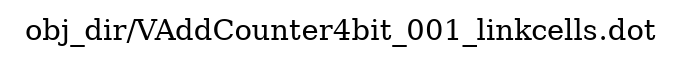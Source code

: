 digraph v3graph {
	graph	[label="obj_dir/VAddCounter4bit_001_linkcells.dot",
		 labelloc=t, labeljust=l,
		 //size="7.5,10",
		 rankdir=TB];
}
